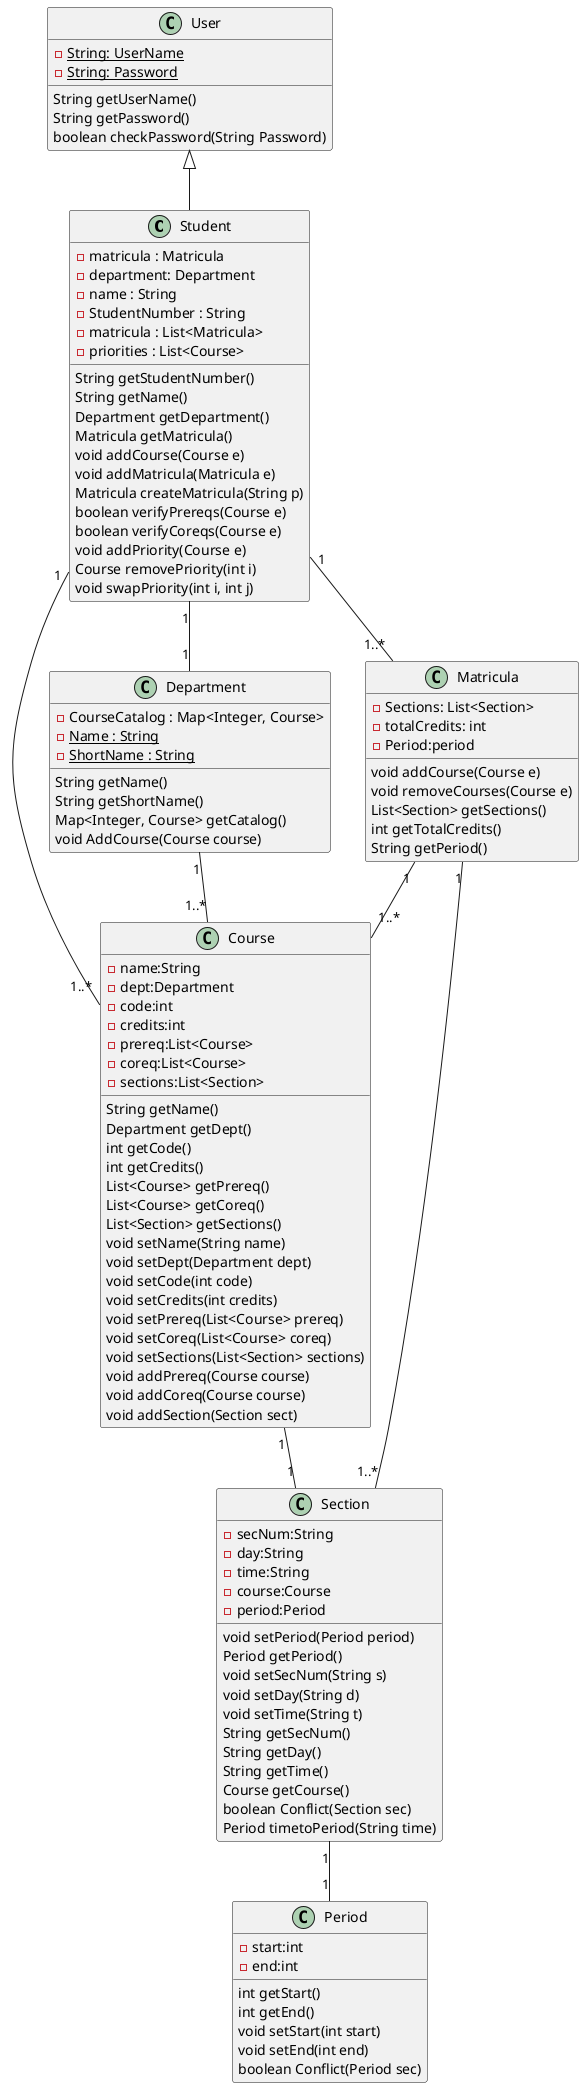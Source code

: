@startuml classDiagram
Student "1" -- "1..*" Matricula 
Student "1" -- "1..*" Course
Student "1" -- "1" Department
Department "1" -- "1..*" Course
Matricula "1" -- "1..*" Section
Matricula "1" -- "1..*" Course
Course "1" -- "1" Section
Section "1" -- "1" Period

class User{
    -{static}String: UserName
    -{static}String: Password
    String getUserName()
    String getPassword()
    boolean checkPassword(String Password)

}
Class Student extends User{
    -matricula : Matricula
    -department: Department
    -name : String
    -StudentNumber : String
    -matricula : List<Matricula>
    -priorities : List<Course>
    String getStudentNumber()
    String getName()
    Department getDepartment()
    Matricula getMatricula()
    void addCourse(Course e)
    void addMatricula(Matricula e)
    Matricula createMatricula(String p)
    boolean verifyPrereqs(Course e)
    boolean verifyCoreqs(Course e)
    void addPriority(Course e)
    Course removePriority(int i)
    void swapPriority(int i, int j)
}
Class Department {
    -CourseCatalog : Map<Integer, Course>
    -{static}Name : String
    -{static}ShortName : String
    String getName()
    String getShortName()
    Map<Integer, Course> getCatalog()
    void AddCourse(Course course)

}
Class Matricula{
    -Sections: List<Section>
    -totalCredits: int
    -Period:period
    void addCourse(Course e)
    void removeCourses(Course e)
    List<Section> getSections()
    int getTotalCredits()
    String getPeriod()
    
}
Class Course{
    -name:String
    -dept:Department
    -code:int
    -credits:int
    -prereq:List<Course>
    -coreq:List<Course>
    -sections:List<Section>
    String getName()
    Department getDept()
    int getCode()
    int getCredits()
    List<Course> getPrereq()
    List<Course> getCoreq()
    List<Section> getSections()
    void setName(String name)
    void setDept(Department dept)
    void setCode(int code)
    void setCredits(int credits)
    void setPrereq(List<Course> prereq)
    void setCoreq(List<Course> coreq)
    void setSections(List<Section> sections)
    void addPrereq(Course course)
    void addCoreq(Course course)
    void addSection(Section sect)
}
Class Section{
    -secNum:String
    -day:String
    -time:String
    -course:Course
    -period:Period
    void setPeriod(Period period)
    Period getPeriod()
    void setSecNum(String s)
    void setDay(String d)
    void setTime(String t)
    String getSecNum()
    String getDay()
    String getTime()
    Course getCourse()
    boolean Conflict(Section sec)
    Period timetoPeriod(String time)
}
Class Period{
    -start:int
    -end:int
    int getStart()
    int getEnd()
    void setStart(int start)
    void setEnd(int end)
    boolean Conflict(Period sec)
}
@enduml